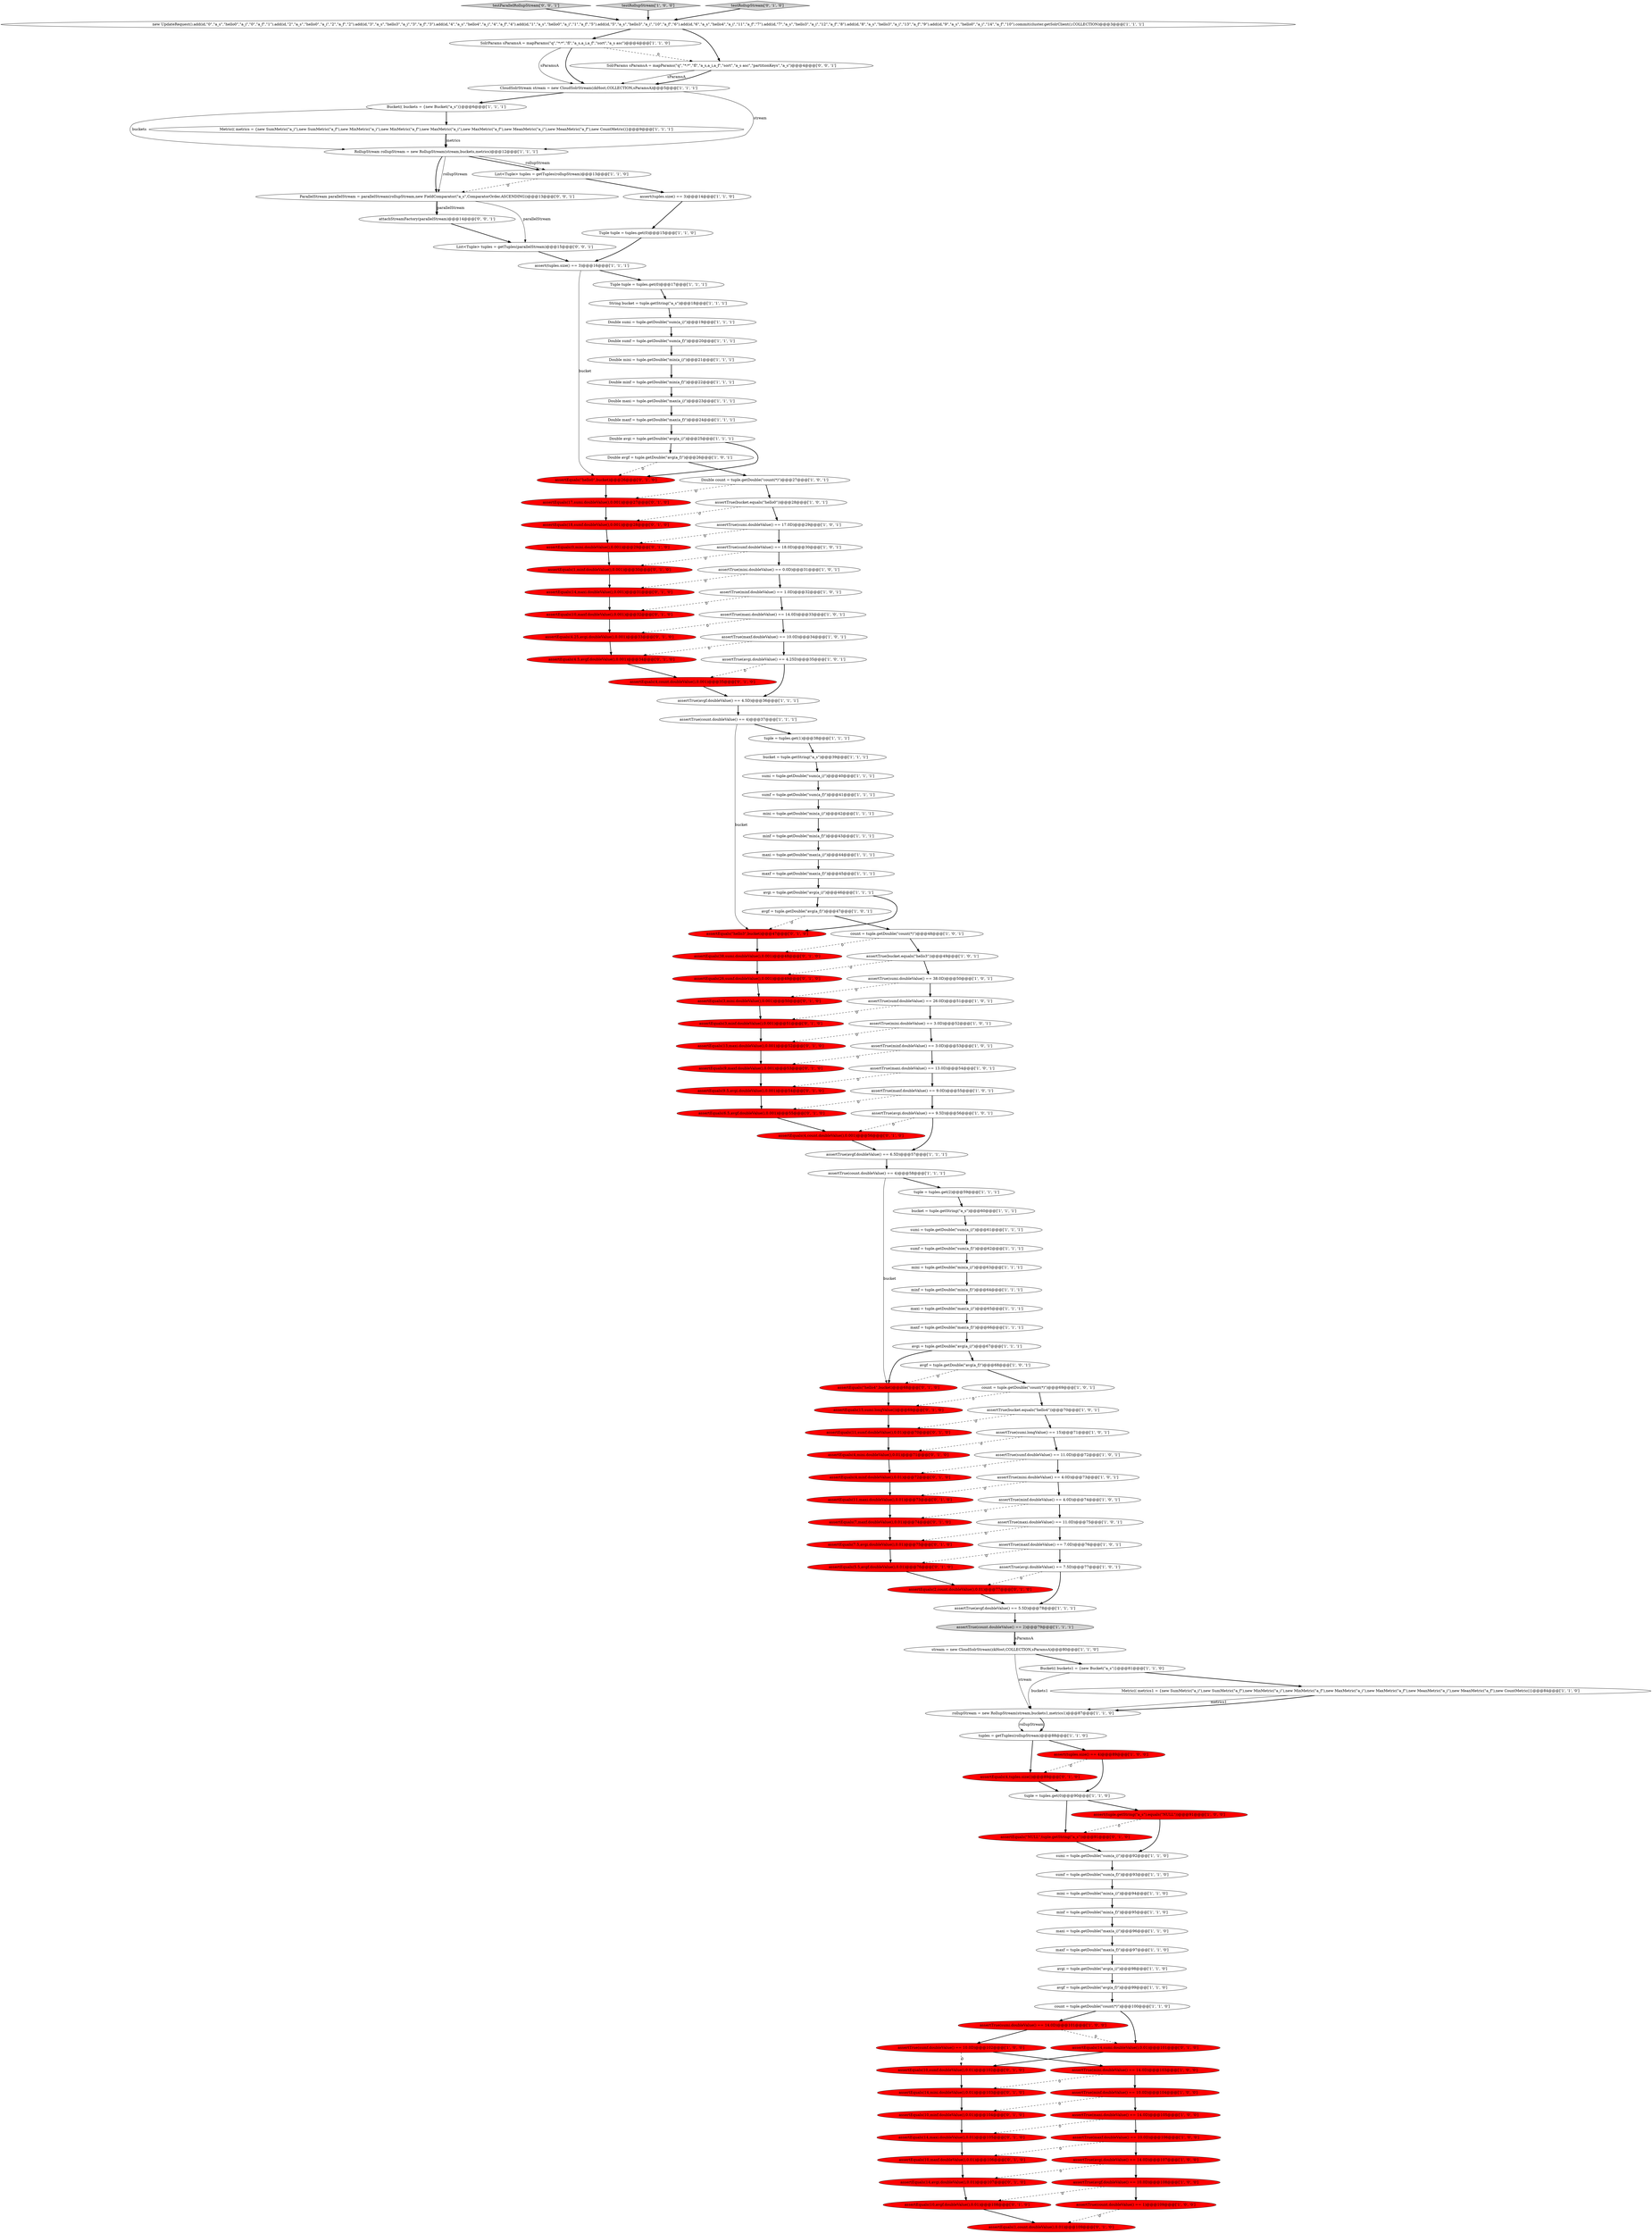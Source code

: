 digraph {
71 [style = filled, label = "bucket = tuple.getString(\"a_s\")@@@39@@@['1', '1', '1']", fillcolor = white, shape = ellipse image = "AAA0AAABBB1BBB"];
139 [style = filled, label = "assertEquals(14,mini.doubleValue(),0.01)@@@103@@@['0', '1', '0']", fillcolor = red, shape = ellipse image = "AAA1AAABBB2BBB"];
138 [style = filled, label = "assertEquals(2,count.doubleValue(),0.01)@@@77@@@['0', '1', '0']", fillcolor = red, shape = ellipse image = "AAA1AAABBB2BBB"];
120 [style = filled, label = "assertEquals(26,sumf.doubleValue(),0.001)@@@49@@@['0', '1', '0']", fillcolor = red, shape = ellipse image = "AAA1AAABBB2BBB"];
132 [style = filled, label = "assertEquals(10,avgf.doubleValue(),0.01)@@@108@@@['0', '1', '0']", fillcolor = red, shape = ellipse image = "AAA1AAABBB2BBB"];
79 [style = filled, label = "assertTrue(maxf.doubleValue() == 10.0D)@@@106@@@['1', '0', '0']", fillcolor = red, shape = ellipse image = "AAA1AAABBB1BBB"];
5 [style = filled, label = "maxi = tuple.getDouble(\"max(a_i)\")@@@96@@@['1', '1', '0']", fillcolor = white, shape = ellipse image = "AAA0AAABBB1BBB"];
40 [style = filled, label = "assertTrue(sumi.doubleValue() == 14.0D)@@@101@@@['1', '0', '0']", fillcolor = red, shape = ellipse image = "AAA1AAABBB1BBB"];
105 [style = filled, label = "assertEquals(38,sumi.doubleValue(),0.001)@@@48@@@['0', '1', '0']", fillcolor = red, shape = ellipse image = "AAA1AAABBB2BBB"];
70 [style = filled, label = "assertTrue(count.doubleValue() == 1)@@@109@@@['1', '0', '0']", fillcolor = red, shape = ellipse image = "AAA1AAABBB1BBB"];
9 [style = filled, label = "assertTrue(sumf.doubleValue() == 26.0D)@@@51@@@['1', '0', '1']", fillcolor = white, shape = ellipse image = "AAA0AAABBB1BBB"];
68 [style = filled, label = "assertTrue(minf.doubleValue() == 3.0D)@@@53@@@['1', '0', '1']", fillcolor = white, shape = ellipse image = "AAA0AAABBB1BBB"];
61 [style = filled, label = "mini = tuple.getDouble(\"min(a_i)\")@@@94@@@['1', '1', '0']", fillcolor = white, shape = ellipse image = "AAA0AAABBB1BBB"];
18 [style = filled, label = "count = tuple.getDouble(\"count(*)\")@@@69@@@['1', '0', '1']", fillcolor = white, shape = ellipse image = "AAA0AAABBB1BBB"];
45 [style = filled, label = "maxf = tuple.getDouble(\"max(a_f)\")@@@66@@@['1', '1', '1']", fillcolor = white, shape = ellipse image = "AAA0AAABBB1BBB"];
38 [style = filled, label = "assertTrue(maxf.doubleValue() == 10.0D)@@@34@@@['1', '0', '1']", fillcolor = white, shape = ellipse image = "AAA0AAABBB1BBB"];
54 [style = filled, label = "assertTrue(avgi.doubleValue() == 7.5D)@@@77@@@['1', '0', '1']", fillcolor = white, shape = ellipse image = "AAA0AAABBB1BBB"];
96 [style = filled, label = "assertTrue(avgf.doubleValue() == 5.5D)@@@78@@@['1', '1', '1']", fillcolor = white, shape = ellipse image = "AAA0AAABBB1BBB"];
135 [style = filled, label = "assertEquals(1,count.doubleValue(),0.01)@@@109@@@['0', '1', '0']", fillcolor = red, shape = ellipse image = "AAA1AAABBB2BBB"];
97 [style = filled, label = "rollupStream = new RollupStream(stream,buckets1,metrics1)@@@87@@@['1', '1', '0']", fillcolor = white, shape = ellipse image = "AAA0AAABBB1BBB"];
145 [style = filled, label = "attachStreamFactory(parallelStream)@@@14@@@['0', '0', '1']", fillcolor = white, shape = ellipse image = "AAA0AAABBB3BBB"];
51 [style = filled, label = "avgi = tuple.getDouble(\"avg(a_i)\")@@@98@@@['1', '1', '0']", fillcolor = white, shape = ellipse image = "AAA0AAABBB1BBB"];
22 [style = filled, label = "maxf = tuple.getDouble(\"max(a_f)\")@@@45@@@['1', '1', '1']", fillcolor = white, shape = ellipse image = "AAA0AAABBB1BBB"];
27 [style = filled, label = "sumi = tuple.getDouble(\"sum(a_i)\")@@@61@@@['1', '1', '1']", fillcolor = white, shape = ellipse image = "AAA0AAABBB1BBB"];
92 [style = filled, label = "Double maxf = tuple.getDouble(\"max(a_f)\")@@@24@@@['1', '1', '1']", fillcolor = white, shape = ellipse image = "AAA0AAABBB1BBB"];
0 [style = filled, label = "sumf = tuple.getDouble(\"sum(a_f)\")@@@93@@@['1', '1', '0']", fillcolor = white, shape = ellipse image = "AAA0AAABBB1BBB"];
98 [style = filled, label = "assertTrue(bucket.equals(\"hello0\"))@@@28@@@['1', '0', '1']", fillcolor = white, shape = ellipse image = "AAA0AAABBB1BBB"];
56 [style = filled, label = "assertTrue(count.doubleValue() == 4)@@@58@@@['1', '1', '1']", fillcolor = white, shape = ellipse image = "AAA0AAABBB1BBB"];
39 [style = filled, label = "stream = new CloudSolrStream(zkHost,COLLECTION,sParamsA)@@@80@@@['1', '1', '0']", fillcolor = white, shape = ellipse image = "AAA0AAABBB1BBB"];
102 [style = filled, label = "assertEquals(9,maxf.doubleValue(),0.001)@@@53@@@['0', '1', '0']", fillcolor = red, shape = ellipse image = "AAA1AAABBB2BBB"];
141 [style = filled, label = "assertEquals(11,maxi.doubleValue(),0.01)@@@73@@@['0', '1', '0']", fillcolor = red, shape = ellipse image = "AAA1AAABBB2BBB"];
100 [style = filled, label = "assertEquals(4,mini.doubleValue(),0.01)@@@71@@@['0', '1', '0']", fillcolor = red, shape = ellipse image = "AAA1AAABBB2BBB"];
31 [style = filled, label = "CloudSolrStream stream = new CloudSolrStream(zkHost,COLLECTION,sParamsA)@@@5@@@['1', '1', '1']", fillcolor = white, shape = ellipse image = "AAA0AAABBB1BBB"];
15 [style = filled, label = "Bucket(( buckets = {new Bucket(\"a_s\")}@@@6@@@['1', '1', '1']", fillcolor = white, shape = ellipse image = "AAA0AAABBB1BBB"];
35 [style = filled, label = "assertTrue(count.doubleValue() == 2)@@@79@@@['1', '1', '1']", fillcolor = lightgray, shape = ellipse image = "AAA0AAABBB1BBB"];
101 [style = filled, label = "assertEquals(14,avgi.doubleValue(),0.01)@@@107@@@['0', '1', '0']", fillcolor = red, shape = ellipse image = "AAA1AAABBB2BBB"];
107 [style = filled, label = "assertEquals(4,tuples.size())@@@89@@@['0', '1', '0']", fillcolor = red, shape = ellipse image = "AAA1AAABBB2BBB"];
36 [style = filled, label = "assertTrue(avgi.doubleValue() == 14.0D)@@@107@@@['1', '0', '0']", fillcolor = red, shape = ellipse image = "AAA1AAABBB1BBB"];
37 [style = filled, label = "assertTrue(avgf.doubleValue() == 6.5D)@@@57@@@['1', '1', '1']", fillcolor = white, shape = ellipse image = "AAA0AAABBB1BBB"];
119 [style = filled, label = "assertEquals(0,mini.doubleValue(),0.001)@@@29@@@['0', '1', '0']", fillcolor = red, shape = ellipse image = "AAA1AAABBB2BBB"];
111 [style = filled, label = "assertEquals(7.5,avgi.doubleValue(),0.01)@@@75@@@['0', '1', '0']", fillcolor = red, shape = ellipse image = "AAA1AAABBB2BBB"];
144 [style = filled, label = "testParallelRollupStream['0', '0', '1']", fillcolor = lightgray, shape = diamond image = "AAA0AAABBB3BBB"];
110 [style = filled, label = "assertEquals(3,mini.doubleValue(),0.001)@@@50@@@['0', '1', '0']", fillcolor = red, shape = ellipse image = "AAA1AAABBB2BBB"];
133 [style = filled, label = "assertEquals(\"hello4\",bucket)@@@68@@@['0', '1', '0']", fillcolor = red, shape = ellipse image = "AAA1AAABBB2BBB"];
53 [style = filled, label = "Double minf = tuple.getDouble(\"min(a_f)\")@@@22@@@['1', '1', '1']", fillcolor = white, shape = ellipse image = "AAA0AAABBB1BBB"];
126 [style = filled, label = "assertEquals(4,count.doubleValue(),0.001)@@@56@@@['0', '1', '0']", fillcolor = red, shape = ellipse image = "AAA1AAABBB2BBB"];
24 [style = filled, label = "assertTrue(minf.doubleValue() == 4.0D)@@@74@@@['1', '0', '1']", fillcolor = white, shape = ellipse image = "AAA0AAABBB1BBB"];
72 [style = filled, label = "assert(tuples.size() == 3)@@@14@@@['1', '1', '0']", fillcolor = white, shape = ellipse image = "AAA0AAABBB1BBB"];
19 [style = filled, label = "assertTrue(maxi.doubleValue() == 14.0D)@@@105@@@['1', '0', '0']", fillcolor = red, shape = ellipse image = "AAA1AAABBB1BBB"];
25 [style = filled, label = "assertTrue(maxi.doubleValue() == 14.0D)@@@33@@@['1', '0', '1']", fillcolor = white, shape = ellipse image = "AAA0AAABBB1BBB"];
44 [style = filled, label = "Bucket(( buckets1 = {new Bucket(\"a_s\")}@@@81@@@['1', '1', '0']", fillcolor = white, shape = ellipse image = "AAA0AAABBB1BBB"];
59 [style = filled, label = "tuples = getTuples(rollupStream)@@@88@@@['1', '1', '0']", fillcolor = white, shape = ellipse image = "AAA0AAABBB1BBB"];
95 [style = filled, label = "assertTrue(count.doubleValue() == 4)@@@37@@@['1', '1', '1']", fillcolor = white, shape = ellipse image = "AAA0AAABBB1BBB"];
65 [style = filled, label = "Double avgi = tuple.getDouble(\"avg(a_i)\")@@@25@@@['1', '1', '1']", fillcolor = white, shape = ellipse image = "AAA0AAABBB1BBB"];
42 [style = filled, label = "tuple = tuples.get(0)@@@90@@@['1', '1', '0']", fillcolor = white, shape = ellipse image = "AAA0AAABBB1BBB"];
43 [style = filled, label = "mini = tuple.getDouble(\"min(a_i)\")@@@42@@@['1', '1', '1']", fillcolor = white, shape = ellipse image = "AAA0AAABBB1BBB"];
108 [style = filled, label = "assertEquals(11,sumf.doubleValue(),0.01)@@@70@@@['0', '1', '0']", fillcolor = red, shape = ellipse image = "AAA1AAABBB2BBB"];
89 [style = filled, label = "mini = tuple.getDouble(\"min(a_i)\")@@@63@@@['1', '1', '1']", fillcolor = white, shape = ellipse image = "AAA0AAABBB1BBB"];
142 [style = filled, label = "ParallelStream parallelStream = parallelStream(rollupStream,new FieldComparator(\"a_s\",ComparatorOrder.ASCENDING))@@@13@@@['0', '0', '1']", fillcolor = white, shape = ellipse image = "AAA0AAABBB3BBB"];
99 [style = filled, label = "testRollupStream['1', '0', '0']", fillcolor = lightgray, shape = diamond image = "AAA0AAABBB1BBB"];
129 [style = filled, label = "assertEquals(17,sumi.doubleValue(),0.001)@@@27@@@['0', '1', '0']", fillcolor = red, shape = ellipse image = "AAA1AAABBB2BBB"];
146 [style = filled, label = "List<Tuple> tuples = getTuples(parallelStream)@@@15@@@['0', '0', '1']", fillcolor = white, shape = ellipse image = "AAA0AAABBB3BBB"];
21 [style = filled, label = "maxi = tuple.getDouble(\"max(a_i)\")@@@65@@@['1', '1', '1']", fillcolor = white, shape = ellipse image = "AAA0AAABBB1BBB"];
33 [style = filled, label = "assertTrue(maxf.doubleValue() == 9.0D)@@@55@@@['1', '0', '1']", fillcolor = white, shape = ellipse image = "AAA0AAABBB1BBB"];
6 [style = filled, label = "new UpdateRequest().add(id,\"0\",\"a_s\",\"hello0\",\"a_i\",\"0\",\"a_f\",\"1\").add(id,\"2\",\"a_s\",\"hello0\",\"a_i\",\"2\",\"a_f\",\"2\").add(id,\"3\",\"a_s\",\"hello3\",\"a_i\",\"3\",\"a_f\",\"3\").add(id,\"4\",\"a_s\",\"hello4\",\"a_i\",\"4\",\"a_f\",\"4\").add(id,\"1\",\"a_s\",\"hello0\",\"a_i\",\"1\",\"a_f\",\"5\").add(id,\"5\",\"a_s\",\"hello3\",\"a_i\",\"10\",\"a_f\",\"6\").add(id,\"6\",\"a_s\",\"hello4\",\"a_i\",\"11\",\"a_f\",\"7\").add(id,\"7\",\"a_s\",\"hello3\",\"a_i\",\"12\",\"a_f\",\"8\").add(id,\"8\",\"a_s\",\"hello3\",\"a_i\",\"13\",\"a_f\",\"9\").add(id,\"9\",\"a_s\",\"hello0\",\"a_i\",\"14\",\"a_f\",\"10\").commit(cluster.getSolrClient(),COLLECTION)@@@3@@@['1', '1', '1']", fillcolor = white, shape = ellipse image = "AAA0AAABBB1BBB"];
16 [style = filled, label = "assert(tuples.size() == 3)@@@16@@@['1', '1', '1']", fillcolor = white, shape = ellipse image = "AAA0AAABBB1BBB"];
48 [style = filled, label = "sumi = tuple.getDouble(\"sum(a_i)\")@@@92@@@['1', '1', '0']", fillcolor = white, shape = ellipse image = "AAA0AAABBB1BBB"];
77 [style = filled, label = "minf = tuple.getDouble(\"min(a_f)\")@@@95@@@['1', '1', '0']", fillcolor = white, shape = ellipse image = "AAA0AAABBB1BBB"];
140 [style = filled, label = "assertEquals(14,maxi.doubleValue(),0.001)@@@31@@@['0', '1', '0']", fillcolor = red, shape = ellipse image = "AAA1AAABBB2BBB"];
123 [style = filled, label = "assertEquals(6.5,avgf.doubleValue(),0.001)@@@55@@@['0', '1', '0']", fillcolor = red, shape = ellipse image = "AAA1AAABBB2BBB"];
78 [style = filled, label = "assertTrue(sumf.doubleValue() == 18.0D)@@@30@@@['1', '0', '1']", fillcolor = white, shape = ellipse image = "AAA0AAABBB1BBB"];
57 [style = filled, label = "Tuple tuple = tuples.get(0)@@@15@@@['1', '1', '0']", fillcolor = white, shape = ellipse image = "AAA0AAABBB1BBB"];
13 [style = filled, label = "assert(tuples.size() == 4)@@@89@@@['1', '0', '0']", fillcolor = red, shape = ellipse image = "AAA1AAABBB1BBB"];
14 [style = filled, label = "assertTrue(minf.doubleValue() == 10.0D)@@@104@@@['1', '0', '0']", fillcolor = red, shape = ellipse image = "AAA1AAABBB1BBB"];
2 [style = filled, label = "assertTrue(bucket.equals(\"hello4\"))@@@70@@@['1', '0', '1']", fillcolor = white, shape = ellipse image = "AAA0AAABBB1BBB"];
86 [style = filled, label = "avgi = tuple.getDouble(\"avg(a_i)\")@@@67@@@['1', '1', '1']", fillcolor = white, shape = ellipse image = "AAA0AAABBB1BBB"];
32 [style = filled, label = "List<Tuple> tuples = getTuples(rollupStream)@@@13@@@['1', '1', '0']", fillcolor = white, shape = ellipse image = "AAA0AAABBB1BBB"];
23 [style = filled, label = "Double mini = tuple.getDouble(\"min(a_i)\")@@@21@@@['1', '1', '1']", fillcolor = white, shape = ellipse image = "AAA0AAABBB1BBB"];
134 [style = filled, label = "assertEquals(1,minf.doubleValue(),0.001)@@@30@@@['0', '1', '0']", fillcolor = red, shape = ellipse image = "AAA1AAABBB2BBB"];
85 [style = filled, label = "avgf = tuple.getDouble(\"avg(a_f)\")@@@47@@@['1', '0', '1']", fillcolor = white, shape = ellipse image = "AAA0AAABBB1BBB"];
125 [style = filled, label = "assertEquals(3,minf.doubleValue(),0.001)@@@51@@@['0', '1', '0']", fillcolor = red, shape = ellipse image = "AAA1AAABBB2BBB"];
69 [style = filled, label = "Double sumi = tuple.getDouble(\"sum(a_i)\")@@@19@@@['1', '1', '1']", fillcolor = white, shape = ellipse image = "AAA0AAABBB1BBB"];
118 [style = filled, label = "assertEquals(9.5,avgi.doubleValue(),0.001)@@@54@@@['0', '1', '0']", fillcolor = red, shape = ellipse image = "AAA1AAABBB2BBB"];
94 [style = filled, label = "String bucket = tuple.getString(\"a_s\")@@@18@@@['1', '1', '1']", fillcolor = white, shape = ellipse image = "AAA0AAABBB1BBB"];
7 [style = filled, label = "Double avgf = tuple.getDouble(\"avg(a_f)\")@@@26@@@['1', '0', '1']", fillcolor = white, shape = ellipse image = "AAA0AAABBB1BBB"];
83 [style = filled, label = "assertTrue(sumi.doubleValue() == 17.0D)@@@29@@@['1', '0', '1']", fillcolor = white, shape = ellipse image = "AAA0AAABBB1BBB"];
128 [style = filled, label = "assertEquals(4.5,avgf.doubleValue(),0.001)@@@34@@@['0', '1', '0']", fillcolor = red, shape = ellipse image = "AAA1AAABBB2BBB"];
62 [style = filled, label = "sumf = tuple.getDouble(\"sum(a_f)\")@@@41@@@['1', '1', '1']", fillcolor = white, shape = ellipse image = "AAA0AAABBB1BBB"];
106 [style = filled, label = "assertEquals(10,sumf.doubleValue(),0.01)@@@102@@@['0', '1', '0']", fillcolor = red, shape = ellipse image = "AAA1AAABBB2BBB"];
121 [style = filled, label = "testRollupStream['0', '1', '0']", fillcolor = lightgray, shape = diamond image = "AAA0AAABBB2BBB"];
1 [style = filled, label = "bucket = tuple.getString(\"a_s\")@@@60@@@['1', '1', '1']", fillcolor = white, shape = ellipse image = "AAA0AAABBB1BBB"];
117 [style = filled, label = "assertEquals(\"hello0\",bucket)@@@26@@@['0', '1', '0']", fillcolor = red, shape = ellipse image = "AAA1AAABBB2BBB"];
76 [style = filled, label = "tuple = tuples.get(2)@@@59@@@['1', '1', '1']", fillcolor = white, shape = ellipse image = "AAA0AAABBB1BBB"];
3 [style = filled, label = "assertTrue(avgi.doubleValue() == 9.5D)@@@56@@@['1', '0', '1']", fillcolor = white, shape = ellipse image = "AAA0AAABBB1BBB"];
55 [style = filled, label = "assertTrue(maxf.doubleValue() == 7.0D)@@@76@@@['1', '0', '1']", fillcolor = white, shape = ellipse image = "AAA0AAABBB1BBB"];
84 [style = filled, label = "assertTrue(avgf.doubleValue() == 4.5D)@@@36@@@['1', '1', '1']", fillcolor = white, shape = ellipse image = "AAA0AAABBB1BBB"];
11 [style = filled, label = "SolrParams sParamsA = mapParams(\"q\",\"*:*\",\"fl\",\"a_s,a_i,a_f\",\"sort\",\"a_s asc\")@@@4@@@['1', '1', '0']", fillcolor = white, shape = ellipse image = "AAA0AAABBB1BBB"];
131 [style = filled, label = "assertEquals(18,sumf.doubleValue(),0.001)@@@28@@@['0', '1', '0']", fillcolor = red, shape = ellipse image = "AAA1AAABBB2BBB"];
115 [style = filled, label = "assertEquals(4,count.doubleValue(),0.001)@@@35@@@['0', '1', '0']", fillcolor = red, shape = ellipse image = "AAA1AAABBB2BBB"];
75 [style = filled, label = "assertTrue(sumf.doubleValue() == 11.0D)@@@72@@@['1', '0', '1']", fillcolor = white, shape = ellipse image = "AAA0AAABBB1BBB"];
46 [style = filled, label = "assertTrue(maxi.doubleValue() == 13.0D)@@@54@@@['1', '0', '1']", fillcolor = white, shape = ellipse image = "AAA0AAABBB1BBB"];
90 [style = filled, label = "maxf = tuple.getDouble(\"max(a_f)\")@@@97@@@['1', '1', '0']", fillcolor = white, shape = ellipse image = "AAA0AAABBB1BBB"];
30 [style = filled, label = "assertTrue(avgf.doubleValue() == 10.0D)@@@108@@@['1', '0', '0']", fillcolor = red, shape = ellipse image = "AAA1AAABBB1BBB"];
26 [style = filled, label = "sumi = tuple.getDouble(\"sum(a_i)\")@@@40@@@['1', '1', '1']", fillcolor = white, shape = ellipse image = "AAA0AAABBB1BBB"];
67 [style = filled, label = "avgi = tuple.getDouble(\"avg(a_i)\")@@@46@@@['1', '1', '1']", fillcolor = white, shape = ellipse image = "AAA0AAABBB1BBB"];
58 [style = filled, label = "avgf = tuple.getDouble(\"avg(a_f)\")@@@99@@@['1', '1', '0']", fillcolor = white, shape = ellipse image = "AAA0AAABBB1BBB"];
29 [style = filled, label = "assertTrue(sumf.doubleValue() == 10.0D)@@@102@@@['1', '0', '0']", fillcolor = red, shape = ellipse image = "AAA1AAABBB1BBB"];
91 [style = filled, label = "count = tuple.getDouble(\"count(*)\")@@@48@@@['1', '0', '1']", fillcolor = white, shape = ellipse image = "AAA0AAABBB1BBB"];
12 [style = filled, label = "RollupStream rollupStream = new RollupStream(stream,buckets,metrics)@@@12@@@['1', '1', '1']", fillcolor = white, shape = ellipse image = "AAA0AAABBB1BBB"];
50 [style = filled, label = "Double maxi = tuple.getDouble(\"max(a_i)\")@@@23@@@['1', '1', '1']", fillcolor = white, shape = ellipse image = "AAA0AAABBB1BBB"];
73 [style = filled, label = "Double count = tuple.getDouble(\"count(*)\")@@@27@@@['1', '0', '1']", fillcolor = white, shape = ellipse image = "AAA0AAABBB1BBB"];
113 [style = filled, label = "assertEquals(10,maxf.doubleValue(),0.001)@@@32@@@['0', '1', '0']", fillcolor = red, shape = ellipse image = "AAA1AAABBB2BBB"];
64 [style = filled, label = "avgf = tuple.getDouble(\"avg(a_f)\")@@@68@@@['1', '0', '1']", fillcolor = white, shape = ellipse image = "AAA0AAABBB1BBB"];
81 [style = filled, label = "maxi = tuple.getDouble(\"max(a_i)\")@@@44@@@['1', '1', '1']", fillcolor = white, shape = ellipse image = "AAA0AAABBB1BBB"];
116 [style = filled, label = "assertEquals(14,sumi.doubleValue(),0.01)@@@101@@@['0', '1', '0']", fillcolor = red, shape = ellipse image = "AAA1AAABBB2BBB"];
28 [style = filled, label = "assertTrue(sumi.doubleValue() == 38.0D)@@@50@@@['1', '0', '1']", fillcolor = white, shape = ellipse image = "AAA0AAABBB1BBB"];
112 [style = filled, label = "assertEquals(5.5,avgf.doubleValue(),0.01)@@@76@@@['0', '1', '0']", fillcolor = red, shape = ellipse image = "AAA1AAABBB2BBB"];
82 [style = filled, label = "assertTrue(mini.doubleValue() == 3.0D)@@@52@@@['1', '0', '1']", fillcolor = white, shape = ellipse image = "AAA0AAABBB1BBB"];
104 [style = filled, label = "assertEquals(\"hello3\",bucket)@@@47@@@['0', '1', '0']", fillcolor = red, shape = ellipse image = "AAA1AAABBB2BBB"];
137 [style = filled, label = "assertEquals(\"NULL\",tuple.getString(\"a_s\"))@@@91@@@['0', '1', '0']", fillcolor = red, shape = ellipse image = "AAA1AAABBB2BBB"];
4 [style = filled, label = "minf = tuple.getDouble(\"min(a_f)\")@@@43@@@['1', '1', '1']", fillcolor = white, shape = ellipse image = "AAA0AAABBB1BBB"];
49 [style = filled, label = "assertTrue(minf.doubleValue() == 1.0D)@@@32@@@['1', '0', '1']", fillcolor = white, shape = ellipse image = "AAA0AAABBB1BBB"];
122 [style = filled, label = "assertEquals(7,maxf.doubleValue(),0.01)@@@74@@@['0', '1', '0']", fillcolor = red, shape = ellipse image = "AAA1AAABBB2BBB"];
127 [style = filled, label = "assertEquals(4.25,avgi.doubleValue(),0.001)@@@33@@@['0', '1', '0']", fillcolor = red, shape = ellipse image = "AAA1AAABBB2BBB"];
74 [style = filled, label = "sumf = tuple.getDouble(\"sum(a_f)\")@@@62@@@['1', '1', '1']", fillcolor = white, shape = ellipse image = "AAA0AAABBB1BBB"];
136 [style = filled, label = "assertEquals(10,maxf.doubleValue(),0.01)@@@106@@@['0', '1', '0']", fillcolor = red, shape = ellipse image = "AAA1AAABBB2BBB"];
17 [style = filled, label = "minf = tuple.getDouble(\"min(a_f)\")@@@64@@@['1', '1', '1']", fillcolor = white, shape = ellipse image = "AAA0AAABBB1BBB"];
93 [style = filled, label = "assertTrue(mini.doubleValue() == 14.0D)@@@103@@@['1', '0', '0']", fillcolor = red, shape = ellipse image = "AAA1AAABBB1BBB"];
52 [style = filled, label = "count = tuple.getDouble(\"count(*)\")@@@100@@@['1', '1', '0']", fillcolor = white, shape = ellipse image = "AAA0AAABBB1BBB"];
60 [style = filled, label = "Metric(( metrics1 = {new SumMetric(\"a_i\"),new SumMetric(\"a_f\"),new MinMetric(\"a_i\"),new MinMetric(\"a_f\"),new MaxMetric(\"a_i\"),new MaxMetric(\"a_f\"),new MeanMetric(\"a_i\"),new MeanMetric(\"a_f\"),new CountMetric()}@@@84@@@['1', '1', '0']", fillcolor = white, shape = ellipse image = "AAA0AAABBB1BBB"];
41 [style = filled, label = "assertTrue(mini.doubleValue() == 4.0D)@@@73@@@['1', '0', '1']", fillcolor = white, shape = ellipse image = "AAA0AAABBB1BBB"];
130 [style = filled, label = "assertEquals(14,maxi.doubleValue(),0.01)@@@105@@@['0', '1', '0']", fillcolor = red, shape = ellipse image = "AAA1AAABBB2BBB"];
10 [style = filled, label = "assertTrue(sumi.longValue() == 15)@@@71@@@['1', '0', '1']", fillcolor = white, shape = ellipse image = "AAA0AAABBB1BBB"];
47 [style = filled, label = "assert(tuple.getString(\"a_s\").equals(\"NULL\"))@@@91@@@['1', '0', '0']", fillcolor = red, shape = ellipse image = "AAA1AAABBB1BBB"];
34 [style = filled, label = "Tuple tuple = tuples.get(0)@@@17@@@['1', '1', '1']", fillcolor = white, shape = ellipse image = "AAA0AAABBB1BBB"];
114 [style = filled, label = "assertEquals(4,minf.doubleValue(),0.01)@@@72@@@['0', '1', '0']", fillcolor = red, shape = ellipse image = "AAA1AAABBB2BBB"];
66 [style = filled, label = "assertTrue(maxi.doubleValue() == 11.0D)@@@75@@@['1', '0', '1']", fillcolor = white, shape = ellipse image = "AAA0AAABBB1BBB"];
87 [style = filled, label = "Metric(( metrics = {new SumMetric(\"a_i\"),new SumMetric(\"a_f\"),new MinMetric(\"a_i\"),new MinMetric(\"a_f\"),new MaxMetric(\"a_i\"),new MaxMetric(\"a_f\"),new MeanMetric(\"a_i\"),new MeanMetric(\"a_f\"),new CountMetric()}@@@9@@@['1', '1', '1']", fillcolor = white, shape = ellipse image = "AAA0AAABBB1BBB"];
80 [style = filled, label = "assertTrue(mini.doubleValue() == 0.0D)@@@31@@@['1', '0', '1']", fillcolor = white, shape = ellipse image = "AAA0AAABBB1BBB"];
63 [style = filled, label = "tuple = tuples.get(1)@@@38@@@['1', '1', '1']", fillcolor = white, shape = ellipse image = "AAA0AAABBB1BBB"];
88 [style = filled, label = "Double sumf = tuple.getDouble(\"sum(a_f)\")@@@20@@@['1', '1', '1']", fillcolor = white, shape = ellipse image = "AAA0AAABBB1BBB"];
124 [style = filled, label = "assertEquals(15,sumi.longValue())@@@69@@@['0', '1', '0']", fillcolor = red, shape = ellipse image = "AAA1AAABBB2BBB"];
8 [style = filled, label = "assertTrue(bucket.equals(\"hello3\"))@@@49@@@['1', '0', '1']", fillcolor = white, shape = ellipse image = "AAA0AAABBB1BBB"];
109 [style = filled, label = "assertEquals(13,maxi.doubleValue(),0.001)@@@52@@@['0', '1', '0']", fillcolor = red, shape = ellipse image = "AAA1AAABBB2BBB"];
20 [style = filled, label = "assertTrue(avgi.doubleValue() == 4.25D)@@@35@@@['1', '0', '1']", fillcolor = white, shape = ellipse image = "AAA0AAABBB1BBB"];
103 [style = filled, label = "assertEquals(10,minf.doubleValue(),0.01)@@@104@@@['0', '1', '0']", fillcolor = red, shape = ellipse image = "AAA1AAABBB2BBB"];
143 [style = filled, label = "SolrParams sParamsA = mapParams(\"q\",\"*:*\",\"fl\",\"a_s,a_i,a_f\",\"sort\",\"a_s asc\",\"partitionKeys\",\"a_s\")@@@4@@@['0', '0', '1']", fillcolor = white, shape = ellipse image = "AAA0AAABBB3BBB"];
54->138 [style = dashed, label="0"];
103->130 [style = bold, label=""];
72->57 [style = bold, label=""];
64->18 [style = bold, label=""];
1->27 [style = bold, label=""];
46->118 [style = dashed, label="0"];
29->106 [style = dashed, label="0"];
123->126 [style = bold, label=""];
28->9 [style = bold, label=""];
105->120 [style = bold, label=""];
75->114 [style = dashed, label="0"];
15->87 [style = bold, label=""];
65->117 [style = bold, label=""];
114->141 [style = bold, label=""];
80->49 [style = bold, label=""];
97->59 [style = solid, label="rollupStream"];
66->111 [style = dashed, label="0"];
43->4 [style = bold, label=""];
122->111 [style = bold, label=""];
93->139 [style = dashed, label="0"];
101->132 [style = bold, label=""];
54->96 [style = bold, label=""];
65->7 [style = bold, label=""];
91->105 [style = dashed, label="0"];
82->68 [style = bold, label=""];
10->75 [style = bold, label=""];
6->143 [style = bold, label=""];
113->127 [style = bold, label=""];
104->105 [style = bold, label=""];
32->72 [style = bold, label=""];
125->109 [style = bold, label=""];
6->11 [style = bold, label=""];
78->80 [style = bold, label=""];
57->16 [style = bold, label=""];
98->83 [style = bold, label=""];
107->42 [style = bold, label=""];
83->78 [style = bold, label=""];
22->67 [style = bold, label=""];
3->126 [style = dashed, label="0"];
34->94 [style = bold, label=""];
17->21 [style = bold, label=""];
127->128 [style = bold, label=""];
27->74 [style = bold, label=""];
5->90 [style = bold, label=""];
81->22 [style = bold, label=""];
7->73 [style = bold, label=""];
30->70 [style = bold, label=""];
15->12 [style = solid, label="buckets"];
90->51 [style = bold, label=""];
8->28 [style = bold, label=""];
129->131 [style = bold, label=""];
33->3 [style = bold, label=""];
95->104 [style = solid, label="bucket"];
47->48 [style = bold, label=""];
111->112 [style = bold, label=""];
74->89 [style = bold, label=""];
139->103 [style = bold, label=""];
133->124 [style = bold, label=""];
9->125 [style = dashed, label="0"];
12->142 [style = bold, label=""];
16->34 [style = bold, label=""];
60->97 [style = solid, label="metrics1"];
145->146 [style = bold, label=""];
78->134 [style = dashed, label="0"];
51->58 [style = bold, label=""];
85->91 [style = bold, label=""];
12->142 [style = solid, label="rollupStream"];
36->101 [style = dashed, label="0"];
28->110 [style = dashed, label="0"];
108->100 [style = bold, label=""];
142->145 [style = bold, label=""];
21->45 [style = bold, label=""];
7->117 [style = dashed, label="0"];
49->25 [style = bold, label=""];
36->30 [style = bold, label=""];
45->86 [style = bold, label=""];
62->43 [style = bold, label=""];
20->84 [style = bold, label=""];
87->12 [style = bold, label=""];
91->8 [style = bold, label=""];
73->98 [style = bold, label=""];
40->116 [style = dashed, label="0"];
30->132 [style = dashed, label="0"];
69->88 [style = bold, label=""];
46->33 [style = bold, label=""];
124->108 [style = bold, label=""];
117->129 [style = bold, label=""];
136->101 [style = bold, label=""];
16->117 [style = solid, label="bucket"];
137->48 [style = bold, label=""];
143->31 [style = solid, label="sParamsA"];
89->17 [style = bold, label=""];
115->84 [style = bold, label=""];
55->112 [style = dashed, label="0"];
93->14 [style = bold, label=""];
11->31 [style = solid, label="sParamsA"];
94->69 [style = bold, label=""];
40->29 [style = bold, label=""];
25->38 [style = bold, label=""];
38->20 [style = bold, label=""];
19->130 [style = dashed, label="0"];
120->110 [style = bold, label=""];
3->37 [style = bold, label=""];
13->42 [style = bold, label=""];
24->66 [style = bold, label=""];
87->12 [style = solid, label="metrics"];
64->133 [style = dashed, label="0"];
35->39 [style = bold, label=""];
29->93 [style = bold, label=""];
56->133 [style = solid, label="bucket"];
38->128 [style = dashed, label="0"];
12->32 [style = bold, label=""];
26->62 [style = bold, label=""];
42->47 [style = bold, label=""];
140->113 [style = bold, label=""];
83->119 [style = dashed, label="0"];
14->19 [style = bold, label=""];
25->127 [style = dashed, label="0"];
63->71 [style = bold, label=""];
106->139 [style = bold, label=""];
14->103 [style = dashed, label="0"];
2->10 [style = bold, label=""];
142->146 [style = solid, label="parallelStream"];
53->50 [style = bold, label=""];
8->120 [style = dashed, label="0"];
11->31 [style = bold, label=""];
112->138 [style = bold, label=""];
52->116 [style = bold, label=""];
12->32 [style = solid, label="rollupStream"];
121->6 [style = bold, label=""];
80->140 [style = dashed, label="0"];
146->16 [style = bold, label=""];
66->55 [style = bold, label=""];
0->61 [style = bold, label=""];
52->40 [style = bold, label=""];
134->140 [style = bold, label=""];
116->106 [style = bold, label=""];
98->131 [style = dashed, label="0"];
2->108 [style = dashed, label="0"];
82->109 [style = dashed, label="0"];
13->107 [style = dashed, label="0"];
144->6 [style = bold, label=""];
59->107 [style = bold, label=""];
24->122 [style = dashed, label="0"];
41->141 [style = dashed, label="0"];
31->12 [style = solid, label="stream"];
88->23 [style = bold, label=""];
86->64 [style = bold, label=""];
84->95 [style = bold, label=""];
109->102 [style = bold, label=""];
130->136 [style = bold, label=""];
73->129 [style = dashed, label="0"];
71->26 [style = bold, label=""];
142->145 [style = solid, label="parallelStream"];
70->135 [style = dashed, label="0"];
32->142 [style = dashed, label="0"];
68->102 [style = dashed, label="0"];
76->1 [style = bold, label=""];
60->97 [style = bold, label=""];
44->60 [style = bold, label=""];
77->5 [style = bold, label=""];
68->46 [style = bold, label=""];
39->44 [style = bold, label=""];
41->24 [style = bold, label=""];
97->59 [style = bold, label=""];
47->137 [style = dashed, label="0"];
131->119 [style = bold, label=""];
95->63 [style = bold, label=""];
42->137 [style = bold, label=""];
35->39 [style = solid, label="sParamsA"];
4->81 [style = bold, label=""];
11->143 [style = dashed, label="0"];
44->97 [style = solid, label="buckets1"];
33->123 [style = dashed, label="0"];
18->2 [style = bold, label=""];
31->15 [style = bold, label=""];
132->135 [style = bold, label=""];
126->37 [style = bold, label=""];
119->134 [style = bold, label=""];
48->0 [style = bold, label=""];
99->6 [style = bold, label=""];
61->77 [style = bold, label=""];
19->79 [style = bold, label=""];
110->125 [style = bold, label=""];
50->92 [style = bold, label=""];
20->115 [style = dashed, label="0"];
79->136 [style = dashed, label="0"];
9->82 [style = bold, label=""];
96->35 [style = bold, label=""];
79->36 [style = bold, label=""];
67->85 [style = bold, label=""];
128->115 [style = bold, label=""];
102->118 [style = bold, label=""];
118->123 [style = bold, label=""];
86->133 [style = bold, label=""];
59->13 [style = bold, label=""];
100->114 [style = bold, label=""];
92->65 [style = bold, label=""];
39->97 [style = solid, label="stream"];
85->104 [style = dashed, label="0"];
23->53 [style = bold, label=""];
56->76 [style = bold, label=""];
58->52 [style = bold, label=""];
18->124 [style = dashed, label="0"];
10->100 [style = dashed, label="0"];
55->54 [style = bold, label=""];
141->122 [style = bold, label=""];
138->96 [style = bold, label=""];
143->31 [style = bold, label=""];
75->41 [style = bold, label=""];
49->113 [style = dashed, label="0"];
67->104 [style = bold, label=""];
37->56 [style = bold, label=""];
}
